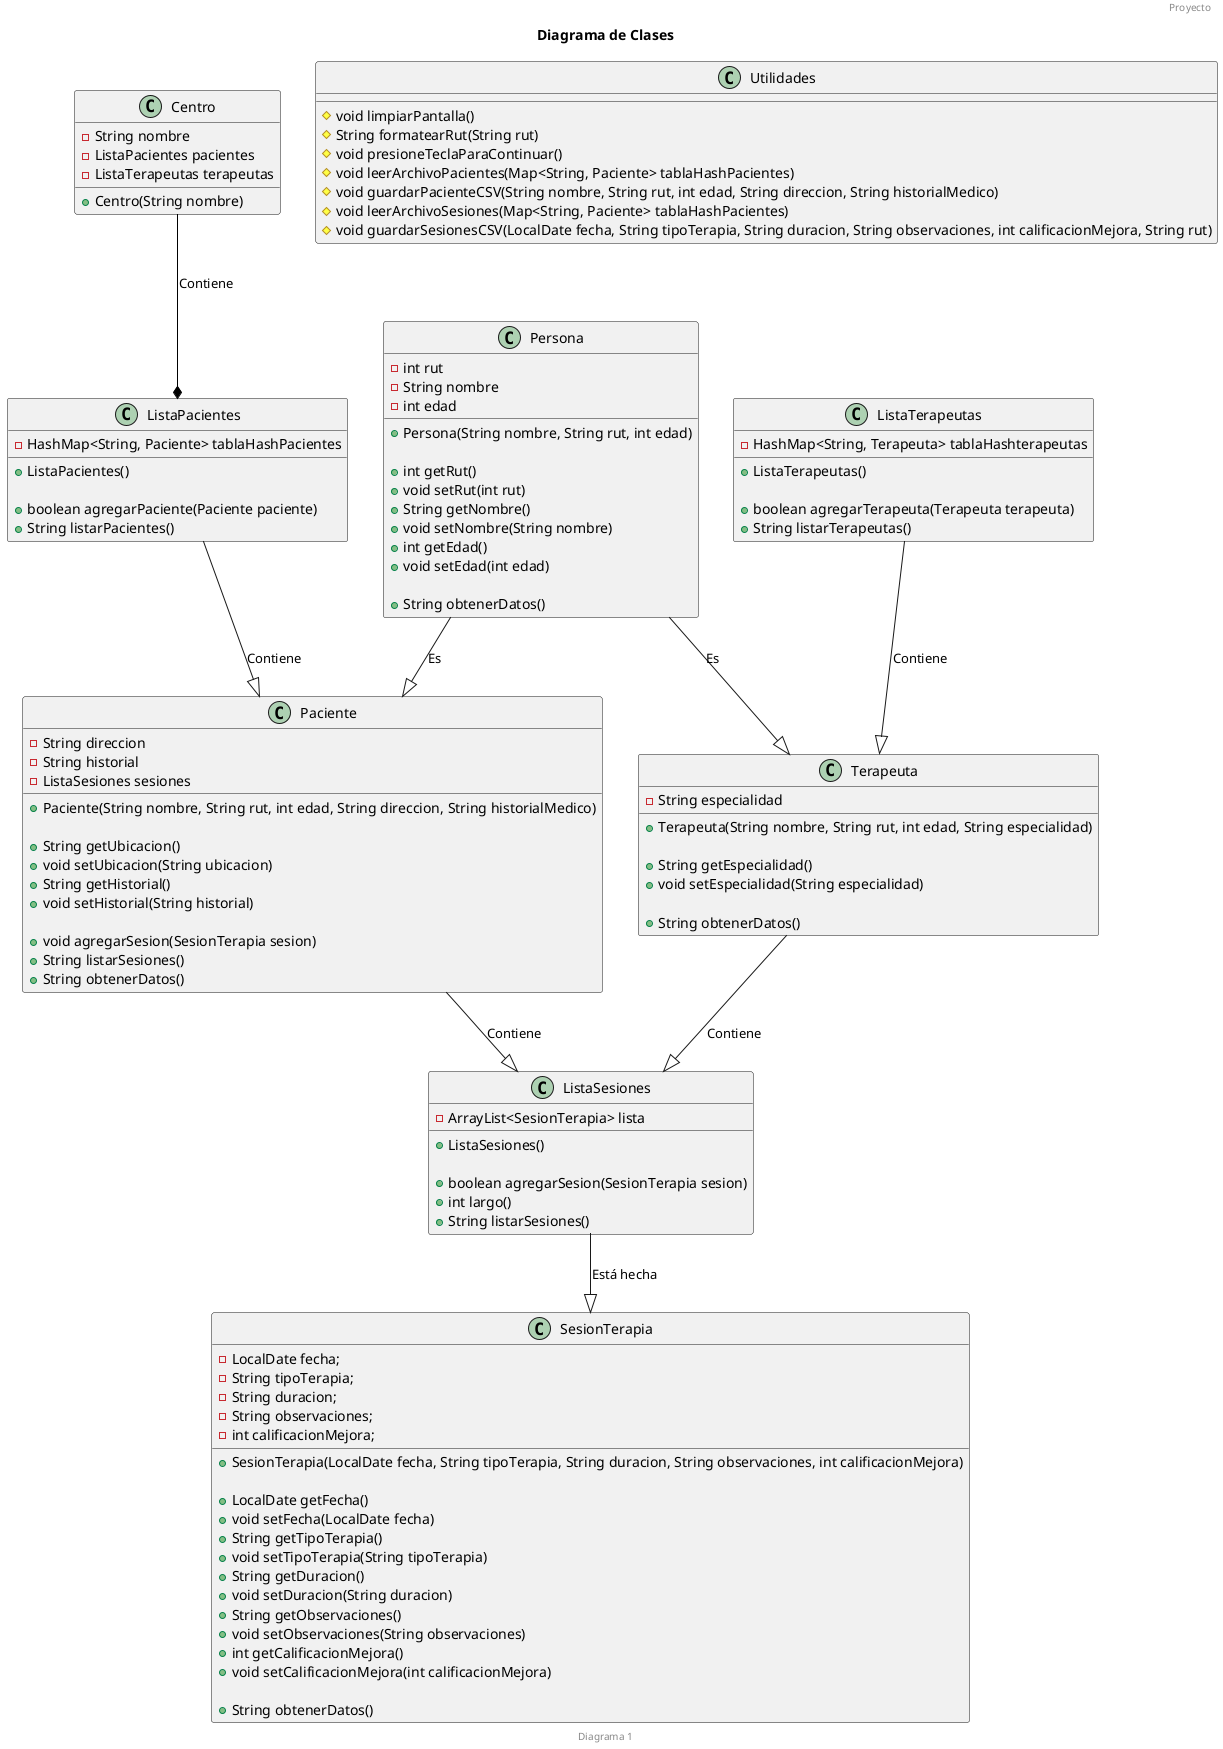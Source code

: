 @startuml Programa

title Diagrama de Clases
header Proyecto
footer Diagrama 1

class Centro {
    - String nombre
    - ListaPacientes pacientes
    - ListaTerapeutas terapeutas

    + Centro(String nombre)
}

class Persona {
    - int rut
    - String nombre
    - int edad

    + Persona(String nombre, String rut, int edad)

    + int getRut()
    + void setRut(int rut)
    + String getNombre()
    + void setNombre(String nombre)
    + int getEdad()
    + void setEdad(int edad)

    + String obtenerDatos()
}

class ListaPacientes {
    - HashMap<String, Paciente> tablaHashPacientes

    + ListaPacientes()

    + boolean agregarPaciente(Paciente paciente)
    + String listarPacientes()
}

class Paciente {
    - String direccion
    - String historial
    - ListaSesiones sesiones
    
    + Paciente(String nombre, String rut, int edad, String direccion, String historialMedico)

    + String getUbicacion()
    + void setUbicacion(String ubicacion)
    + String getHistorial()
    + void setHistorial(String historial)

    + void agregarSesion(SesionTerapia sesion)
    + String listarSesiones()
    + String obtenerDatos()
}

class ListaTerapeutas {
    - HashMap<String, Terapeuta> tablaHashterapeutas

    + ListaTerapeutas()

    + boolean agregarTerapeuta(Terapeuta terapeuta)
    + String listarTerapeutas()
}

class Terapeuta {
    - String especialidad

    + Terapeuta(String nombre, String rut, int edad, String especialidad)
    
    + String getEspecialidad()
    + void setEspecialidad(String especialidad)

    + String obtenerDatos()
}

class ListaSesiones {
    - ArrayList<SesionTerapia> lista

    + ListaSesiones()

    + boolean agregarSesion(SesionTerapia sesion)
    + int largo()
    + String listarSesiones()
}

class SesionTerapia {
    - LocalDate fecha;
    - String tipoTerapia;
    - String duracion;
    - String observaciones;
    - int calificacionMejora;
    
    + SesionTerapia(LocalDate fecha, String tipoTerapia, String duracion, String observaciones, int calificacionMejora)

    + LocalDate getFecha()
    + void setFecha(LocalDate fecha)
    + String getTipoTerapia() 
    + void setTipoTerapia(String tipoTerapia)
    + String getDuracion()
    + void setDuracion(String duracion)
    + String getObservaciones() 
    + void setObservaciones(String observaciones)
    + int getCalificacionMejora()
    + void setCalificacionMejora(int calificacionMejora)

    + String obtenerDatos()
}

class Utilidades {
    # void limpiarPantalla()
    # String formatearRut(String rut)
    # void presioneTeclaParaContinuar()
    # void leerArchivoPacientes(Map<String, Paciente> tablaHashPacientes)
    # void guardarPacienteCSV(String nombre, String rut, int edad, String direccion, String historialMedico)
    # void leerArchivoSesiones(Map<String, Paciente> tablaHashPacientes)
    # void guardarSesionesCSV(LocalDate fecha, String tipoTerapia, String duracion, String observaciones, int calificacionMejora, String rut)
}

Centro -[#black]-* ListaPacientes : Contiene
Persona --|> Paciente : Es
Persona --|> Terapeuta : Es
ListaPacientes --|> Paciente : Contiene
ListaTerapeutas --|> Terapeuta : Contiene
Paciente --|> ListaSesiones : Contiene
Terapeuta --|> ListaSesiones : Contiene
ListaSesiones --|> SesionTerapia : Está hecha

@enduml

